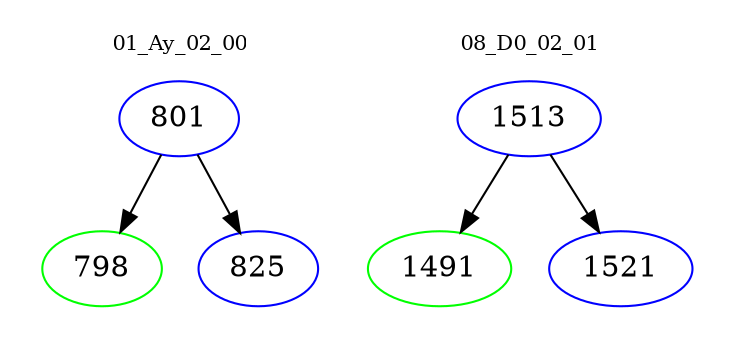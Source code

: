 digraph{
subgraph cluster_0 {
color = white
label = "01_Ay_02_00";
fontsize=10;
T0_801 [label="801", color="blue"]
T0_801 -> T0_798 [color="black"]
T0_798 [label="798", color="green"]
T0_801 -> T0_825 [color="black"]
T0_825 [label="825", color="blue"]
}
subgraph cluster_1 {
color = white
label = "08_D0_02_01";
fontsize=10;
T1_1513 [label="1513", color="blue"]
T1_1513 -> T1_1491 [color="black"]
T1_1491 [label="1491", color="green"]
T1_1513 -> T1_1521 [color="black"]
T1_1521 [label="1521", color="blue"]
}
}
